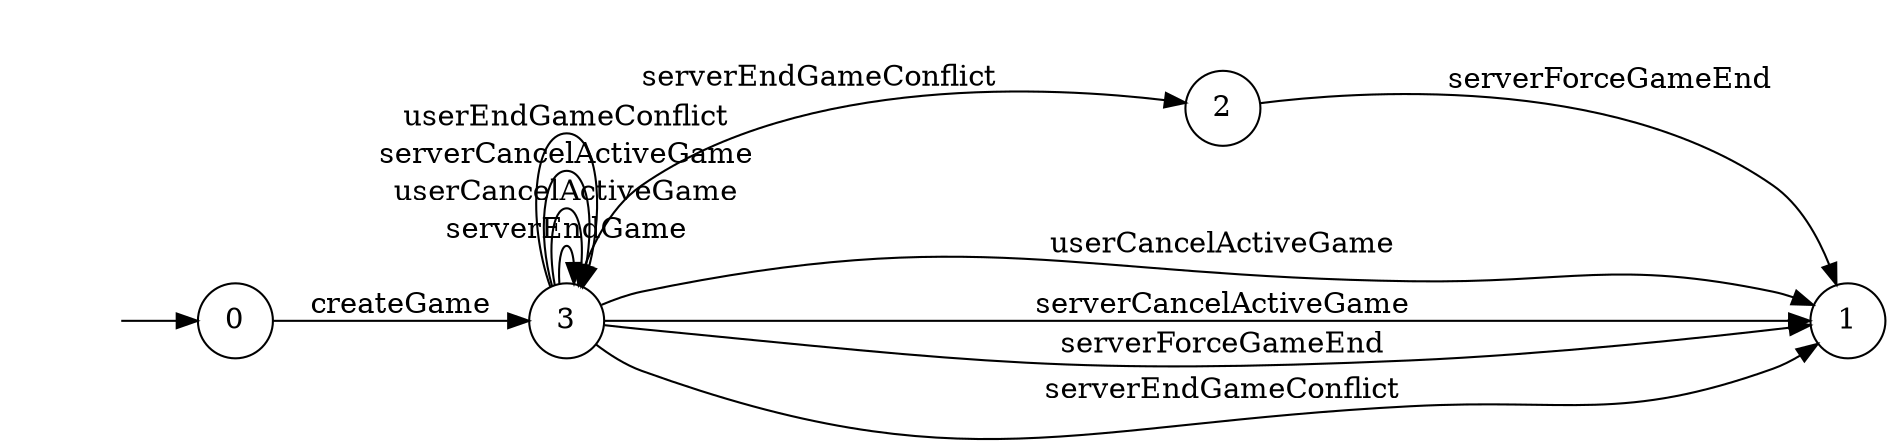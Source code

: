 digraph "./InvConPlus/Dapp-Automata-data/result/model/0x7e0178e1720e8b3a52086a23187947f35b6f3fc4/GameChannel/FSM-2" {
	graph [rankdir=LR]
	"" [label="" shape=plaintext]
	2 [label=2 shape=circle]
	3 [label=3 shape=circle]
	1 [label=1 shape=circle]
	0 [label=0 shape=circle]
	"" -> 0 [label=""]
	0 -> 3 [label=createGame]
	3 -> 3 [label=serverEndGame]
	3 -> 3 [label=userCancelActiveGame]
	3 -> 1 [label=userCancelActiveGame]
	3 -> 3 [label=serverCancelActiveGame]
	3 -> 1 [label=serverCancelActiveGame]
	3 -> 1 [label=serverForceGameEnd]
	3 -> 3 [label=userEndGameConflict]
	3 -> 1 [label=serverEndGameConflict]
	3 -> 2 [label=serverEndGameConflict]
	2 -> 1 [label=serverForceGameEnd]
}
